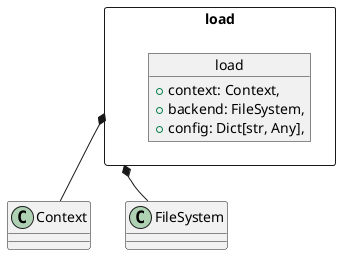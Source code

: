 @startuml
package load <<Rectangle>> {

    object load {
        +context: Context,
        +backend: FileSystem,
        +config: Dict[str, Any],

    }
}

load *-- Context
load *-- FileSystem
@enduml
